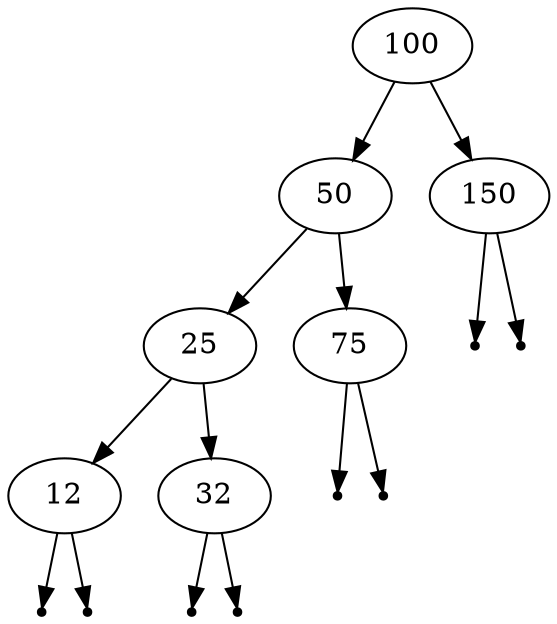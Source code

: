 digraph {
	graph [ordering="out"];
	100 -> 50;
	100 -> 150;
	50 -> 25;
	50 -> 75;
	25 -> 12;
	25 -> 32;
	null12l [shape="point"];
	12 -> null12l;
	null12r [shape="point"];
	12 -> null12r;
	null32l [shape="point"];
	32 -> null32l;
	null32r [shape="point"];
	32 -> null32r;
	null75l [shape="point"];
	75 -> null75l;
	null75r [shape="point"];
	75 -> null75r;
	null150l [shape="point"];
	150 -> null150l;
	null150r [shape="point"];
	150 -> null150r;
}
digraph {
	graph [ordering="out"];
	50 -> 25;
	50 -> 100;
	25 -> 12;
	25 -> 32;
	null12l [shape="point"];
	12 -> null12l;
	null12r [shape="point"];
	12 -> null12r;
	null32l [shape="point"];
	32 -> null32l;
	null32r [shape="point"];
	32 -> null32r;
	100 -> 75;
	100 -> 150;
	null75l [shape="point"];
	75 -> null75l;
	null75r [shape="point"];
	75 -> null75r;
	null150l [shape="point"];
	150 -> null150l;
	null150r [shape="point"];
	150 -> null150r;
}
